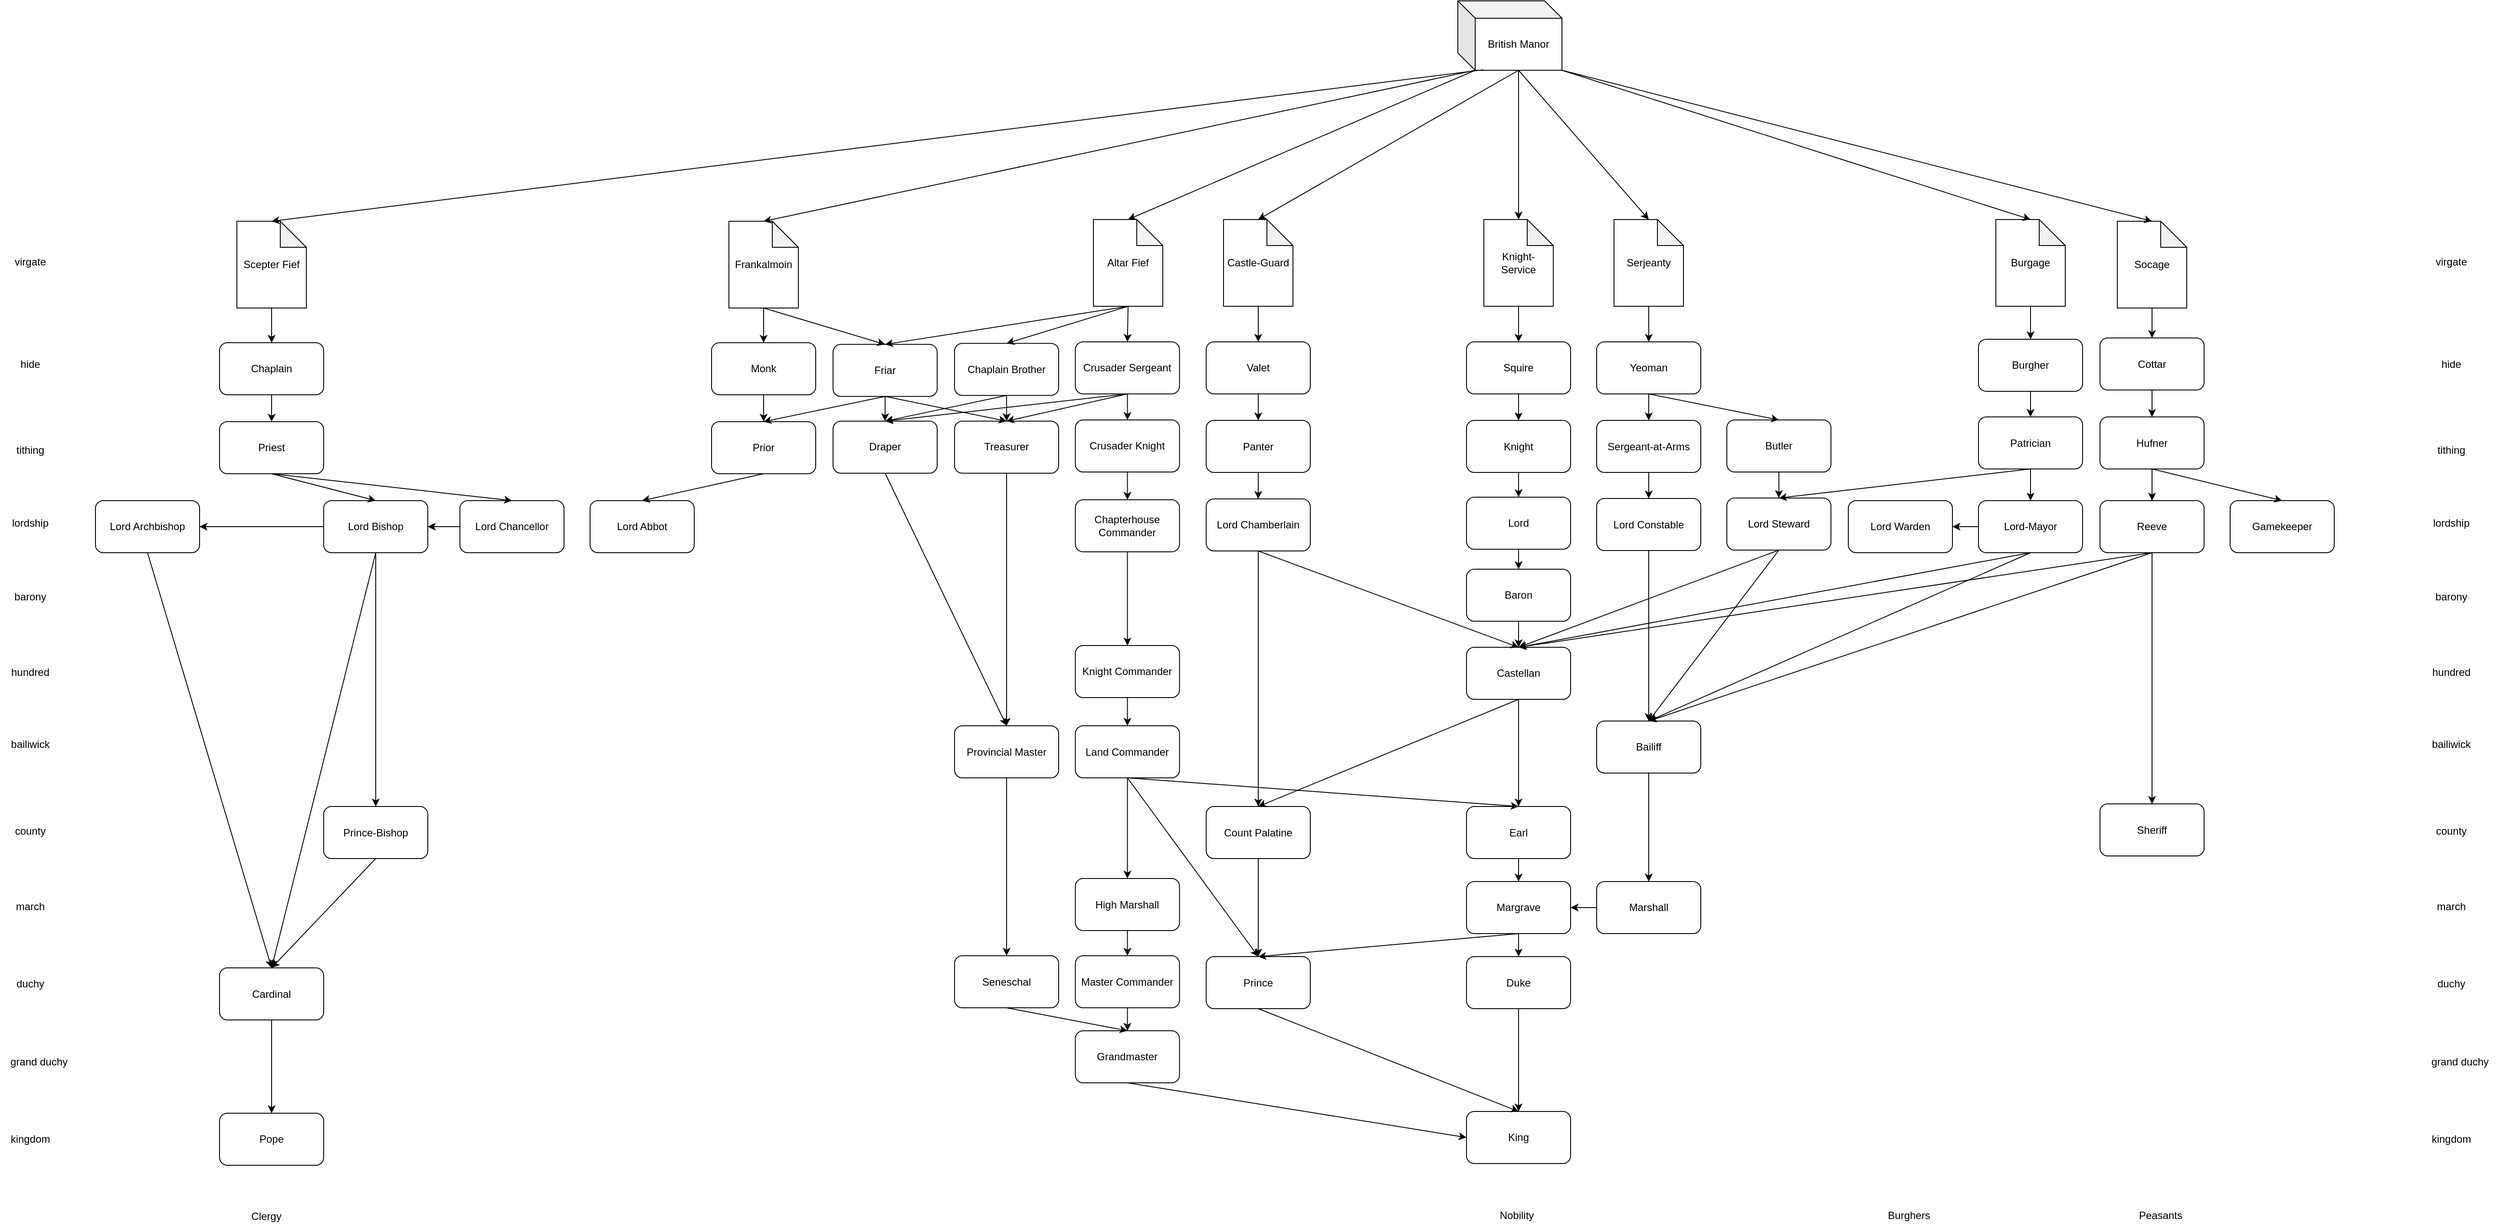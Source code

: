 <mxfile version="12.4.2" type="device" pages="1"><diagram id="MweeX0_P_J_wCx9LQFW0" name="Page-1"><mxGraphModel dx="1422" dy="769" grid="1" gridSize="10" guides="1" tooltips="1" connect="1" arrows="1" fold="1" page="1" pageScale="1" pageWidth="827" pageHeight="1169" math="0" shadow="0"><root><mxCell id="0"/><mxCell id="1" parent="0"/><mxCell id="8DL6MtO7ev5mYzqQIqPw-1" value="Serjeanty" style="shape=note;whiteSpace=wrap;html=1;backgroundOutline=1;darkOpacity=0.05;" vertex="1" parent="1"><mxGeometry x="1860" y="252" width="80" height="100" as="geometry"/></mxCell><mxCell id="8DL6MtO7ev5mYzqQIqPw-2" value="Knight-Service" style="shape=note;whiteSpace=wrap;html=1;backgroundOutline=1;darkOpacity=0.05;" vertex="1" parent="1"><mxGeometry x="1710" y="252" width="80" height="100" as="geometry"/></mxCell><mxCell id="8DL6MtO7ev5mYzqQIqPw-3" value="British Manor" style="shape=cube;whiteSpace=wrap;html=1;boundedLbl=1;backgroundOutline=1;darkOpacity=0.05;darkOpacity2=0.1;" vertex="1" parent="1"><mxGeometry x="1680" width="120" height="80" as="geometry"/></mxCell><mxCell id="8DL6MtO7ev5mYzqQIqPw-4" value="Valet" style="rounded=1;whiteSpace=wrap;html=1;" vertex="1" parent="1"><mxGeometry x="1390" y="393" width="120" height="60" as="geometry"/></mxCell><mxCell id="8DL6MtO7ev5mYzqQIqPw-5" value="Squire" style="rounded=1;whiteSpace=wrap;html=1;" vertex="1" parent="1"><mxGeometry x="1690" y="393" width="120" height="60" as="geometry"/></mxCell><mxCell id="8DL6MtO7ev5mYzqQIqPw-6" value="Yeoman" style="rounded=1;whiteSpace=wrap;html=1;" vertex="1" parent="1"><mxGeometry x="1840" y="393" width="120" height="60" as="geometry"/></mxCell><mxCell id="8DL6MtO7ev5mYzqQIqPw-7" value="Castle-Guard" style="shape=note;whiteSpace=wrap;html=1;backgroundOutline=1;darkOpacity=0.05;" vertex="1" parent="1"><mxGeometry x="1410" y="252" width="80" height="100" as="geometry"/></mxCell><mxCell id="8DL6MtO7ev5mYzqQIqPw-8" value="" style="endArrow=classic;html=1;exitX=0.5;exitY=1;exitDx=0;exitDy=0;exitPerimeter=0;entryX=0.5;entryY=0;entryDx=0;entryDy=0;" edge="1" parent="1" source="8DL6MtO7ev5mYzqQIqPw-1" target="8DL6MtO7ev5mYzqQIqPw-6"><mxGeometry width="50" height="50" relative="1" as="geometry"><mxPoint x="1060" y="526" as="sourcePoint"/><mxPoint x="1140" y="380" as="targetPoint"/></mxGeometry></mxCell><mxCell id="8DL6MtO7ev5mYzqQIqPw-9" value="" style="endArrow=classic;html=1;exitX=0.5;exitY=1;exitDx=0;exitDy=0;exitPerimeter=0;" edge="1" parent="1" source="8DL6MtO7ev5mYzqQIqPw-2" target="8DL6MtO7ev5mYzqQIqPw-5"><mxGeometry width="50" height="50" relative="1" as="geometry"><mxPoint x="690" y="1060" as="sourcePoint"/><mxPoint x="990" y="670" as="targetPoint"/></mxGeometry></mxCell><mxCell id="8DL6MtO7ev5mYzqQIqPw-10" value="" style="endArrow=classic;html=1;exitX=0.5;exitY=1;exitDx=0;exitDy=0;exitPerimeter=0;entryX=0.5;entryY=0;entryDx=0;entryDy=0;" edge="1" parent="1" source="8DL6MtO7ev5mYzqQIqPw-7" target="8DL6MtO7ev5mYzqQIqPw-4"><mxGeometry width="50" height="50" relative="1" as="geometry"><mxPoint x="690" y="1060" as="sourcePoint"/><mxPoint x="1050" y="660" as="targetPoint"/></mxGeometry></mxCell><mxCell id="8DL6MtO7ev5mYzqQIqPw-11" value="Sergeant-at-Arms" style="rounded=1;whiteSpace=wrap;html=1;" vertex="1" parent="1"><mxGeometry x="1840" y="483.5" width="120" height="60" as="geometry"/></mxCell><mxCell id="8DL6MtO7ev5mYzqQIqPw-12" value="Knight" style="rounded=1;whiteSpace=wrap;html=1;" vertex="1" parent="1"><mxGeometry x="1690" y="483.5" width="120" height="60" as="geometry"/></mxCell><mxCell id="8DL6MtO7ev5mYzqQIqPw-13" value="Panter" style="rounded=1;whiteSpace=wrap;html=1;" vertex="1" parent="1"><mxGeometry x="1390" y="483.5" width="120" height="60" as="geometry"/></mxCell><mxCell id="8DL6MtO7ev5mYzqQIqPw-14" value="Lord" style="rounded=1;whiteSpace=wrap;html=1;" vertex="1" parent="1"><mxGeometry x="1690" y="572" width="120" height="60" as="geometry"/></mxCell><mxCell id="8DL6MtO7ev5mYzqQIqPw-15" value="Lord Constable" style="rounded=1;whiteSpace=wrap;html=1;" vertex="1" parent="1"><mxGeometry x="1840" y="573.5" width="120" height="60" as="geometry"/></mxCell><mxCell id="8DL6MtO7ev5mYzqQIqPw-16" value="Baron" style="rounded=1;whiteSpace=wrap;html=1;" vertex="1" parent="1"><mxGeometry x="1690" y="655" width="120" height="60" as="geometry"/></mxCell><mxCell id="8DL6MtO7ev5mYzqQIqPw-17" value="Lord Chamberlain" style="rounded=1;whiteSpace=wrap;html=1;" vertex="1" parent="1"><mxGeometry x="1390" y="574" width="120" height="60" as="geometry"/></mxCell><mxCell id="8DL6MtO7ev5mYzqQIqPw-18" value="Prince" style="rounded=1;whiteSpace=wrap;html=1;" vertex="1" parent="1"><mxGeometry x="1390" y="1101.5" width="120" height="60" as="geometry"/></mxCell><mxCell id="8DL6MtO7ev5mYzqQIqPw-19" value="Castellan" style="rounded=1;whiteSpace=wrap;html=1;" vertex="1" parent="1"><mxGeometry x="1690" y="745" width="120" height="60" as="geometry"/></mxCell><mxCell id="8DL6MtO7ev5mYzqQIqPw-20" value="Earl" style="rounded=1;whiteSpace=wrap;html=1;" vertex="1" parent="1"><mxGeometry x="1690" y="928.5" width="120" height="60" as="geometry"/></mxCell><mxCell id="8DL6MtO7ev5mYzqQIqPw-21" value="Margrave" style="rounded=1;whiteSpace=wrap;html=1;" vertex="1" parent="1"><mxGeometry x="1690" y="1015" width="120" height="60" as="geometry"/></mxCell><mxCell id="8DL6MtO7ev5mYzqQIqPw-22" value="Duke" style="rounded=1;whiteSpace=wrap;html=1;" vertex="1" parent="1"><mxGeometry x="1690" y="1101.5" width="120" height="60" as="geometry"/></mxCell><mxCell id="8DL6MtO7ev5mYzqQIqPw-23" value="" style="endArrow=classic;html=1;entryX=0.5;entryY=0;entryDx=0;entryDy=0;exitX=0.5;exitY=1;exitDx=0;exitDy=0;" edge="1" parent="1" source="8DL6MtO7ev5mYzqQIqPw-22" target="8DL6MtO7ev5mYzqQIqPw-34"><mxGeometry width="50" height="50" relative="1" as="geometry"><mxPoint x="1750" y="1248" as="sourcePoint"/><mxPoint x="870" y="1197" as="targetPoint"/></mxGeometry></mxCell><mxCell id="8DL6MtO7ev5mYzqQIqPw-24" value="" style="endArrow=classic;html=1;entryX=0.5;entryY=0;entryDx=0;entryDy=0;exitX=0.5;exitY=1;exitDx=0;exitDy=0;" edge="1" parent="1" source="8DL6MtO7ev5mYzqQIqPw-21" target="8DL6MtO7ev5mYzqQIqPw-22"><mxGeometry width="50" height="50" relative="1" as="geometry"><mxPoint x="680" y="1330" as="sourcePoint"/><mxPoint x="730" y="1280" as="targetPoint"/></mxGeometry></mxCell><mxCell id="8DL6MtO7ev5mYzqQIqPw-25" value="" style="endArrow=classic;html=1;entryX=0.5;entryY=0;entryDx=0;entryDy=0;exitX=0.5;exitY=1;exitDx=0;exitDy=0;" edge="1" parent="1" source="8DL6MtO7ev5mYzqQIqPw-20" target="8DL6MtO7ev5mYzqQIqPw-21"><mxGeometry width="50" height="50" relative="1" as="geometry"><mxPoint x="680" y="1330" as="sourcePoint"/><mxPoint x="730" y="1280" as="targetPoint"/></mxGeometry></mxCell><mxCell id="8DL6MtO7ev5mYzqQIqPw-26" value="" style="endArrow=classic;html=1;entryX=0.5;entryY=0;entryDx=0;entryDy=0;exitX=0.5;exitY=1;exitDx=0;exitDy=0;" edge="1" parent="1" source="8DL6MtO7ev5mYzqQIqPw-19" target="8DL6MtO7ev5mYzqQIqPw-20"><mxGeometry width="50" height="50" relative="1" as="geometry"><mxPoint x="680" y="1330" as="sourcePoint"/><mxPoint x="730" y="1280" as="targetPoint"/></mxGeometry></mxCell><mxCell id="8DL6MtO7ev5mYzqQIqPw-27" value="" style="endArrow=classic;html=1;entryX=0.5;entryY=0;entryDx=0;entryDy=0;exitX=0.5;exitY=1;exitDx=0;exitDy=0;" edge="1" parent="1" source="8DL6MtO7ev5mYzqQIqPw-16" target="8DL6MtO7ev5mYzqQIqPw-19"><mxGeometry width="50" height="50" relative="1" as="geometry"><mxPoint x="680" y="1330" as="sourcePoint"/><mxPoint x="730" y="1280" as="targetPoint"/></mxGeometry></mxCell><mxCell id="8DL6MtO7ev5mYzqQIqPw-28" value="" style="endArrow=classic;html=1;entryX=0.5;entryY=0;entryDx=0;entryDy=0;exitX=0.5;exitY=1;exitDx=0;exitDy=0;" edge="1" parent="1" source="8DL6MtO7ev5mYzqQIqPw-14" target="8DL6MtO7ev5mYzqQIqPw-16"><mxGeometry width="50" height="50" relative="1" as="geometry"><mxPoint x="680" y="1330" as="sourcePoint"/><mxPoint x="730" y="1280" as="targetPoint"/></mxGeometry></mxCell><mxCell id="8DL6MtO7ev5mYzqQIqPw-29" value="" style="endArrow=classic;html=1;entryX=0.5;entryY=0;entryDx=0;entryDy=0;exitX=0.5;exitY=1;exitDx=0;exitDy=0;" edge="1" parent="1" source="8DL6MtO7ev5mYzqQIqPw-12" target="8DL6MtO7ev5mYzqQIqPw-14"><mxGeometry width="50" height="50" relative="1" as="geometry"><mxPoint x="680" y="1330" as="sourcePoint"/><mxPoint x="730" y="1280" as="targetPoint"/></mxGeometry></mxCell><mxCell id="8DL6MtO7ev5mYzqQIqPw-30" value="" style="endArrow=classic;html=1;entryX=0.5;entryY=0;entryDx=0;entryDy=0;exitX=0.5;exitY=1;exitDx=0;exitDy=0;" edge="1" parent="1" source="8DL6MtO7ev5mYzqQIqPw-5" target="8DL6MtO7ev5mYzqQIqPw-12"><mxGeometry width="50" height="50" relative="1" as="geometry"><mxPoint x="680" y="1330" as="sourcePoint"/><mxPoint x="730" y="1280" as="targetPoint"/></mxGeometry></mxCell><mxCell id="8DL6MtO7ev5mYzqQIqPw-31" value="Count Palatine" style="rounded=1;whiteSpace=wrap;html=1;" vertex="1" parent="1"><mxGeometry x="1390" y="928.5" width="120" height="60" as="geometry"/></mxCell><mxCell id="8DL6MtO7ev5mYzqQIqPw-32" value="" style="endArrow=classic;html=1;entryX=0.5;entryY=0;entryDx=0;entryDy=0;exitX=0.5;exitY=1;exitDx=0;exitDy=0;" edge="1" parent="1" source="8DL6MtO7ev5mYzqQIqPw-17" target="8DL6MtO7ev5mYzqQIqPw-31"><mxGeometry width="50" height="50" relative="1" as="geometry"><mxPoint x="1450" y="805" as="sourcePoint"/><mxPoint x="730" y="1280" as="targetPoint"/></mxGeometry></mxCell><mxCell id="8DL6MtO7ev5mYzqQIqPw-33" value="Bailiff" style="rounded=1;whiteSpace=wrap;html=1;" vertex="1" parent="1"><mxGeometry x="1840" y="830" width="120" height="60" as="geometry"/></mxCell><mxCell id="8DL6MtO7ev5mYzqQIqPw-34" value="King" style="rounded=1;whiteSpace=wrap;html=1;" vertex="1" parent="1"><mxGeometry x="1690" y="1280" width="120" height="60" as="geometry"/></mxCell><mxCell id="8DL6MtO7ev5mYzqQIqPw-35" value="" style="endArrow=classic;html=1;entryX=0.5;entryY=0;entryDx=0;entryDy=0;exitX=0.5;exitY=1;exitDx=0;exitDy=0;" edge="1" parent="1" source="8DL6MtO7ev5mYzqQIqPw-31" target="8DL6MtO7ev5mYzqQIqPw-18"><mxGeometry width="50" height="50" relative="1" as="geometry"><mxPoint x="510" y="1420" as="sourcePoint"/><mxPoint x="560" y="1370" as="targetPoint"/></mxGeometry></mxCell><mxCell id="8DL6MtO7ev5mYzqQIqPw-36" value="Lord Steward" style="rounded=1;whiteSpace=wrap;html=1;" vertex="1" parent="1"><mxGeometry x="1990" y="573" width="120" height="60" as="geometry"/></mxCell><mxCell id="8DL6MtO7ev5mYzqQIqPw-37" value="Marshall" style="rounded=1;whiteSpace=wrap;html=1;" vertex="1" parent="1"><mxGeometry x="1840" y="1015" width="120" height="60" as="geometry"/></mxCell><mxCell id="8DL6MtO7ev5mYzqQIqPw-38" value="" style="endArrow=classic;html=1;entryX=0.5;entryY=0;entryDx=0;entryDy=0;exitX=0.5;exitY=1;exitDx=0;exitDy=0;" edge="1" parent="1" source="8DL6MtO7ev5mYzqQIqPw-33" target="8DL6MtO7ev5mYzqQIqPw-37"><mxGeometry width="50" height="50" relative="1" as="geometry"><mxPoint x="540" y="1420" as="sourcePoint"/><mxPoint x="590" y="1370" as="targetPoint"/></mxGeometry></mxCell><mxCell id="8DL6MtO7ev5mYzqQIqPw-39" value="" style="endArrow=classic;html=1;exitX=0.5;exitY=1;exitDx=0;exitDy=0;" edge="1" parent="1" source="8DL6MtO7ev5mYzqQIqPw-36"><mxGeometry width="50" height="50" relative="1" as="geometry"><mxPoint x="1650" y="1422" as="sourcePoint"/><mxPoint x="1750" y="745" as="targetPoint"/></mxGeometry></mxCell><mxCell id="8DL6MtO7ev5mYzqQIqPw-40" value="" style="endArrow=classic;html=1;entryX=0.5;entryY=0;entryDx=0;entryDy=0;exitX=0.5;exitY=1;exitDx=0;exitDy=0;" edge="1" parent="1" source="8DL6MtO7ev5mYzqQIqPw-15" target="8DL6MtO7ev5mYzqQIqPw-33"><mxGeometry width="50" height="50" relative="1" as="geometry"><mxPoint x="510" y="1420" as="sourcePoint"/><mxPoint x="560" y="1370" as="targetPoint"/></mxGeometry></mxCell><mxCell id="8DL6MtO7ev5mYzqQIqPw-41" value="Butler" style="rounded=1;whiteSpace=wrap;html=1;" vertex="1" parent="1"><mxGeometry x="1990" y="483" width="120" height="60" as="geometry"/></mxCell><mxCell id="8DL6MtO7ev5mYzqQIqPw-42" value="" style="endArrow=classic;html=1;exitX=0.5;exitY=1;exitDx=0;exitDy=0;entryX=0.5;entryY=0;entryDx=0;entryDy=0;" edge="1" parent="1" source="8DL6MtO7ev5mYzqQIqPw-6" target="8DL6MtO7ev5mYzqQIqPw-41"><mxGeometry width="50" height="50" relative="1" as="geometry"><mxPoint x="2050" y="453" as="sourcePoint"/><mxPoint x="1740" y="1372" as="targetPoint"/></mxGeometry></mxCell><mxCell id="8DL6MtO7ev5mYzqQIqPw-43" value="" style="endArrow=classic;html=1;entryX=0.5;entryY=0;entryDx=0;entryDy=0;exitX=0.5;exitY=1;exitDx=0;exitDy=0;" edge="1" parent="1" source="8DL6MtO7ev5mYzqQIqPw-41" target="8DL6MtO7ev5mYzqQIqPw-36"><mxGeometry width="50" height="50" relative="1" as="geometry"><mxPoint x="1690" y="1422" as="sourcePoint"/><mxPoint x="1740" y="1372" as="targetPoint"/></mxGeometry></mxCell><mxCell id="8DL6MtO7ev5mYzqQIqPw-44" value="" style="endArrow=classic;html=1;exitX=0.5;exitY=1;exitDx=0;exitDy=0;entryX=0.5;entryY=0;entryDx=0;entryDy=0;" edge="1" parent="1" source="8DL6MtO7ev5mYzqQIqPw-11" target="8DL6MtO7ev5mYzqQIqPw-15"><mxGeometry width="50" height="50" relative="1" as="geometry"><mxPoint x="1000" y="1120" as="sourcePoint"/><mxPoint x="1020" y="730" as="targetPoint"/></mxGeometry></mxCell><mxCell id="8DL6MtO7ev5mYzqQIqPw-45" value="" style="endArrow=classic;html=1;exitX=0.5;exitY=1;exitDx=0;exitDy=0;entryX=0.5;entryY=0;entryDx=0;entryDy=0;" edge="1" parent="1" source="8DL6MtO7ev5mYzqQIqPw-6" target="8DL6MtO7ev5mYzqQIqPw-11"><mxGeometry width="50" height="50" relative="1" as="geometry"><mxPoint x="600" y="1420" as="sourcePoint"/><mxPoint x="1110" y="1210" as="targetPoint"/></mxGeometry></mxCell><mxCell id="8DL6MtO7ev5mYzqQIqPw-46" value="" style="endArrow=classic;html=1;exitX=0.5;exitY=1;exitDx=0;exitDy=0;entryX=0.5;entryY=0;entryDx=0;entryDy=0;" edge="1" parent="1" source="8DL6MtO7ev5mYzqQIqPw-4" target="8DL6MtO7ev5mYzqQIqPw-13"><mxGeometry width="50" height="50" relative="1" as="geometry"><mxPoint x="510" y="1420" as="sourcePoint"/><mxPoint x="710" y="1310" as="targetPoint"/></mxGeometry></mxCell><mxCell id="8DL6MtO7ev5mYzqQIqPw-47" value="" style="endArrow=classic;html=1;entryX=0.5;entryY=0;entryDx=0;entryDy=0;exitX=0.5;exitY=1;exitDx=0;exitDy=0;" edge="1" parent="1" source="8DL6MtO7ev5mYzqQIqPw-13" target="8DL6MtO7ev5mYzqQIqPw-17"><mxGeometry width="50" height="50" relative="1" as="geometry"><mxPoint x="510" y="1420" as="sourcePoint"/><mxPoint x="560" y="1370" as="targetPoint"/></mxGeometry></mxCell><mxCell id="8DL6MtO7ev5mYzqQIqPw-48" value="" style="endArrow=classic;html=1;entryX=0.5;entryY=0;entryDx=0;entryDy=0;exitX=0.5;exitY=1;exitDx=0;exitDy=0;" edge="1" parent="1" source="8DL6MtO7ev5mYzqQIqPw-17" target="8DL6MtO7ev5mYzqQIqPw-19"><mxGeometry width="50" height="50" relative="1" as="geometry"><mxPoint x="510" y="1420" as="sourcePoint"/><mxPoint x="560" y="1370" as="targetPoint"/></mxGeometry></mxCell><mxCell id="8DL6MtO7ev5mYzqQIqPw-49" value="" style="endArrow=classic;html=1;entryX=0.5;entryY=0;entryDx=0;entryDy=0;exitX=0.5;exitY=1;exitDx=0;exitDy=0;" edge="1" parent="1" source="8DL6MtO7ev5mYzqQIqPw-18" target="8DL6MtO7ev5mYzqQIqPw-34"><mxGeometry width="50" height="50" relative="1" as="geometry"><mxPoint x="510" y="1420" as="sourcePoint"/><mxPoint x="560" y="1370" as="targetPoint"/></mxGeometry></mxCell><mxCell id="8DL6MtO7ev5mYzqQIqPw-50" value="" style="endArrow=classic;html=1;exitX=0;exitY=0.5;exitDx=0;exitDy=0;entryX=1;entryY=0.5;entryDx=0;entryDy=0;" edge="1" parent="1" source="8DL6MtO7ev5mYzqQIqPw-37" target="8DL6MtO7ev5mYzqQIqPw-21"><mxGeometry width="50" height="50" relative="1" as="geometry"><mxPoint x="510" y="1420" as="sourcePoint"/><mxPoint x="560" y="1370" as="targetPoint"/></mxGeometry></mxCell><mxCell id="8DL6MtO7ev5mYzqQIqPw-51" value="" style="endArrow=classic;html=1;entryX=0.5;entryY=0;entryDx=0;entryDy=0;exitX=0.5;exitY=1;exitDx=0;exitDy=0;" edge="1" parent="1" source="8DL6MtO7ev5mYzqQIqPw-21" target="8DL6MtO7ev5mYzqQIqPw-18"><mxGeometry width="50" height="50" relative="1" as="geometry"><mxPoint x="711.5" y="1332" as="sourcePoint"/><mxPoint x="761.5" y="1282" as="targetPoint"/></mxGeometry></mxCell><mxCell id="8DL6MtO7ev5mYzqQIqPw-52" value="Scepter Fief" style="shape=note;whiteSpace=wrap;html=1;backgroundOutline=1;darkOpacity=0.05;" vertex="1" parent="1"><mxGeometry x="273" y="254" width="80" height="100" as="geometry"/></mxCell><mxCell id="8DL6MtO7ev5mYzqQIqPw-53" value="Chaplain" style="rounded=1;whiteSpace=wrap;html=1;" vertex="1" parent="1"><mxGeometry x="253" y="394" width="120" height="60" as="geometry"/></mxCell><mxCell id="8DL6MtO7ev5mYzqQIqPw-54" value="Priest" style="rounded=1;whiteSpace=wrap;html=1;" vertex="1" parent="1"><mxGeometry x="253" y="485" width="120" height="60" as="geometry"/></mxCell><mxCell id="8DL6MtO7ev5mYzqQIqPw-55" value="Lord Archbishop" style="rounded=1;whiteSpace=wrap;html=1;" vertex="1" parent="1"><mxGeometry x="110" y="576" width="120" height="60" as="geometry"/></mxCell><mxCell id="8DL6MtO7ev5mYzqQIqPw-56" value="Prince-Bishop" style="rounded=1;whiteSpace=wrap;html=1;" vertex="1" parent="1"><mxGeometry x="373" y="928.5" width="120" height="60" as="geometry"/></mxCell><mxCell id="8DL6MtO7ev5mYzqQIqPw-57" value="Cardinal" style="rounded=1;whiteSpace=wrap;html=1;" vertex="1" parent="1"><mxGeometry x="253" y="1114.5" width="120" height="60" as="geometry"/></mxCell><mxCell id="8DL6MtO7ev5mYzqQIqPw-58" value="Pope" style="rounded=1;whiteSpace=wrap;html=1;" vertex="1" parent="1"><mxGeometry x="253" y="1282" width="120" height="60" as="geometry"/></mxCell><mxCell id="8DL6MtO7ev5mYzqQIqPw-59" value="" style="endArrow=classic;html=1;entryX=0.5;entryY=0;entryDx=0;entryDy=0;exitX=0.5;exitY=1;exitDx=0;exitDy=0;" edge="1" parent="1" source="8DL6MtO7ev5mYzqQIqPw-57" target="8DL6MtO7ev5mYzqQIqPw-58"><mxGeometry width="50" height="50" relative="1" as="geometry"><mxPoint x="-177" y="1071" as="sourcePoint"/><mxPoint x="-127" y="1021" as="targetPoint"/></mxGeometry></mxCell><mxCell id="8DL6MtO7ev5mYzqQIqPw-60" value="" style="endArrow=classic;html=1;entryX=0.5;entryY=0;entryDx=0;entryDy=0;exitX=0.5;exitY=1;exitDx=0;exitDy=0;exitPerimeter=0;" edge="1" parent="1" source="8DL6MtO7ev5mYzqQIqPw-52" target="8DL6MtO7ev5mYzqQIqPw-53"><mxGeometry width="50" height="50" relative="1" as="geometry"><mxPoint x="-57" y="1071" as="sourcePoint"/><mxPoint x="-7" y="1021" as="targetPoint"/></mxGeometry></mxCell><mxCell id="8DL6MtO7ev5mYzqQIqPw-61" value="Lord Bishop" style="rounded=1;whiteSpace=wrap;html=1;" vertex="1" parent="1"><mxGeometry x="373" y="576" width="120" height="60" as="geometry"/></mxCell><mxCell id="8DL6MtO7ev5mYzqQIqPw-62" value="" style="endArrow=classic;html=1;exitX=0.5;exitY=1;exitDx=0;exitDy=0;entryX=0.5;entryY=0;entryDx=0;entryDy=0;" edge="1" parent="1" source="8DL6MtO7ev5mYzqQIqPw-56" target="8DL6MtO7ev5mYzqQIqPw-57"><mxGeometry width="50" height="50" relative="1" as="geometry"><mxPoint x="-67" y="1431" as="sourcePoint"/><mxPoint x="303" y="1121" as="targetPoint"/></mxGeometry></mxCell><mxCell id="8DL6MtO7ev5mYzqQIqPw-63" value="" style="endArrow=classic;html=1;entryX=0.5;entryY=0;entryDx=0;entryDy=0;exitX=0.5;exitY=1;exitDx=0;exitDy=0;" edge="1" parent="1" source="8DL6MtO7ev5mYzqQIqPw-54" target="8DL6MtO7ev5mYzqQIqPw-61"><mxGeometry width="50" height="50" relative="1" as="geometry"><mxPoint x="433" y="641" as="sourcePoint"/><mxPoint x="333" y="740" as="targetPoint"/></mxGeometry></mxCell><mxCell id="8DL6MtO7ev5mYzqQIqPw-64" value="" style="endArrow=classic;html=1;entryX=1;entryY=0.5;entryDx=0;entryDy=0;exitX=0;exitY=0.5;exitDx=0;exitDy=0;" edge="1" parent="1" source="8DL6MtO7ev5mYzqQIqPw-61" target="8DL6MtO7ev5mYzqQIqPw-55"><mxGeometry width="50" height="50" relative="1" as="geometry"><mxPoint x="243" y="611" as="sourcePoint"/><mxPoint x="-17" y="1381" as="targetPoint"/></mxGeometry></mxCell><mxCell id="8DL6MtO7ev5mYzqQIqPw-65" value="" style="endArrow=classic;html=1;entryX=0.5;entryY=0;entryDx=0;entryDy=0;exitX=0.5;exitY=1;exitDx=0;exitDy=0;" edge="1" parent="1" source="8DL6MtO7ev5mYzqQIqPw-61" target="8DL6MtO7ev5mYzqQIqPw-56"><mxGeometry width="50" height="50" relative="1" as="geometry"><mxPoint x="-177" y="1431" as="sourcePoint"/><mxPoint x="-127" y="1381" as="targetPoint"/></mxGeometry></mxCell><mxCell id="8DL6MtO7ev5mYzqQIqPw-66" value="" style="endArrow=classic;html=1;entryX=0.5;entryY=0;entryDx=0;entryDy=0;exitX=0.5;exitY=1;exitDx=0;exitDy=0;" edge="1" parent="1" source="8DL6MtO7ev5mYzqQIqPw-55" target="8DL6MtO7ev5mYzqQIqPw-57"><mxGeometry width="50" height="50" relative="1" as="geometry"><mxPoint x="-177" y="1431" as="sourcePoint"/><mxPoint x="-127" y="1381" as="targetPoint"/></mxGeometry></mxCell><mxCell id="8DL6MtO7ev5mYzqQIqPw-67" value="" style="endArrow=classic;html=1;entryX=0.5;entryY=0;entryDx=0;entryDy=0;exitX=0.5;exitY=1;exitDx=0;exitDy=0;" edge="1" parent="1" source="8DL6MtO7ev5mYzqQIqPw-61" target="8DL6MtO7ev5mYzqQIqPw-57"><mxGeometry width="50" height="50" relative="1" as="geometry"><mxPoint x="-177" y="1431" as="sourcePoint"/><mxPoint x="-127" y="1381" as="targetPoint"/></mxGeometry></mxCell><mxCell id="8DL6MtO7ev5mYzqQIqPw-68" value="" style="endArrow=classic;html=1;entryX=0.5;entryY=0;entryDx=0;entryDy=0;exitX=0.5;exitY=1;exitDx=0;exitDy=0;" edge="1" parent="1" source="8DL6MtO7ev5mYzqQIqPw-53" target="8DL6MtO7ev5mYzqQIqPw-54"><mxGeometry width="50" height="50" relative="1" as="geometry"><mxPoint x="-37" y="1431" as="sourcePoint"/><mxPoint x="13" y="1381" as="targetPoint"/></mxGeometry></mxCell><mxCell id="8DL6MtO7ev5mYzqQIqPw-69" value="Frankalmoin" style="shape=note;whiteSpace=wrap;html=1;backgroundOutline=1;darkOpacity=0.05;" vertex="1" parent="1"><mxGeometry x="840" y="254" width="80" height="100" as="geometry"/></mxCell><mxCell id="8DL6MtO7ev5mYzqQIqPw-70" value="Monk" style="rounded=1;whiteSpace=wrap;html=1;" vertex="1" parent="1"><mxGeometry x="820" y="394" width="120" height="60" as="geometry"/></mxCell><mxCell id="8DL6MtO7ev5mYzqQIqPw-71" value="Prior" style="rounded=1;whiteSpace=wrap;html=1;" vertex="1" parent="1"><mxGeometry x="820" y="485" width="120" height="60" as="geometry"/></mxCell><mxCell id="8DL6MtO7ev5mYzqQIqPw-72" value="Lord Abbot" style="rounded=1;whiteSpace=wrap;html=1;" vertex="1" parent="1"><mxGeometry x="680" y="576" width="120" height="60" as="geometry"/></mxCell><mxCell id="8DL6MtO7ev5mYzqQIqPw-73" value="" style="endArrow=classic;html=1;entryX=0.5;entryY=0;entryDx=0;entryDy=0;exitX=0.5;exitY=1;exitDx=0;exitDy=0;" edge="1" parent="1" source="8DL6MtO7ev5mYzqQIqPw-70" target="8DL6MtO7ev5mYzqQIqPw-71"><mxGeometry width="50" height="50" relative="1" as="geometry"><mxPoint x="350" y="1069" as="sourcePoint"/><mxPoint x="400" y="1019" as="targetPoint"/></mxGeometry></mxCell><mxCell id="8DL6MtO7ev5mYzqQIqPw-74" value="" style="endArrow=classic;html=1;entryX=0.5;entryY=0;entryDx=0;entryDy=0;exitX=0.5;exitY=1;exitDx=0;exitDy=0;exitPerimeter=0;" edge="1" parent="1" source="8DL6MtO7ev5mYzqQIqPw-69" target="8DL6MtO7ev5mYzqQIqPw-70"><mxGeometry width="50" height="50" relative="1" as="geometry"><mxPoint x="350" y="1069" as="sourcePoint"/><mxPoint x="400" y="1019" as="targetPoint"/></mxGeometry></mxCell><mxCell id="8DL6MtO7ev5mYzqQIqPw-75" value="" style="endArrow=classic;html=1;entryX=0.5;entryY=0;entryDx=0;entryDy=0;exitX=0.5;exitY=1;exitDx=0;exitDy=0;" edge="1" parent="1" source="8DL6MtO7ev5mYzqQIqPw-71" target="8DL6MtO7ev5mYzqQIqPw-72"><mxGeometry width="50" height="50" relative="1" as="geometry"><mxPoint x="730" y="559" as="sourcePoint"/><mxPoint x="310" y="1379" as="targetPoint"/></mxGeometry></mxCell><mxCell id="8DL6MtO7ev5mYzqQIqPw-76" value="virgate" style="text;html=1;strokeColor=none;fillColor=none;align=center;verticalAlign=middle;whiteSpace=wrap;rounded=0;" vertex="1" parent="1"><mxGeometry x="2805" y="290.5" width="40" height="20" as="geometry"/></mxCell><mxCell id="8DL6MtO7ev5mYzqQIqPw-77" value="hide" style="text;html=1;strokeColor=none;fillColor=none;align=center;verticalAlign=middle;whiteSpace=wrap;rounded=0;" vertex="1" parent="1"><mxGeometry x="2805" y="408.5" width="40" height="20" as="geometry"/></mxCell><mxCell id="8DL6MtO7ev5mYzqQIqPw-78" value="tithing" style="text;html=1;strokeColor=none;fillColor=none;align=center;verticalAlign=middle;whiteSpace=wrap;rounded=0;" vertex="1" parent="1"><mxGeometry x="2805" y="507.5" width="40" height="20" as="geometry"/></mxCell><mxCell id="8DL6MtO7ev5mYzqQIqPw-79" value="barony" style="text;html=1;strokeColor=none;fillColor=none;align=center;verticalAlign=middle;whiteSpace=wrap;rounded=0;" vertex="1" parent="1"><mxGeometry x="2805" y="676.5" width="40" height="20" as="geometry"/></mxCell><mxCell id="8DL6MtO7ev5mYzqQIqPw-80" value="hundred" style="text;html=1;strokeColor=none;fillColor=none;align=center;verticalAlign=middle;whiteSpace=wrap;rounded=0;" vertex="1" parent="1"><mxGeometry x="2805" y="763.5" width="40" height="20" as="geometry"/></mxCell><mxCell id="8DL6MtO7ev5mYzqQIqPw-81" value="bailiwick" style="text;html=1;strokeColor=none;fillColor=none;align=center;verticalAlign=middle;whiteSpace=wrap;rounded=0;" vertex="1" parent="1"><mxGeometry x="2805" y="846.5" width="40" height="20" as="geometry"/></mxCell><mxCell id="8DL6MtO7ev5mYzqQIqPw-82" value="lordship" style="text;html=1;strokeColor=none;fillColor=none;align=center;verticalAlign=middle;whiteSpace=wrap;rounded=0;" vertex="1" parent="1"><mxGeometry x="2805" y="592" width="40" height="20" as="geometry"/></mxCell><mxCell id="8DL6MtO7ev5mYzqQIqPw-83" value="county" style="text;html=1;strokeColor=none;fillColor=none;align=center;verticalAlign=middle;whiteSpace=wrap;rounded=0;" vertex="1" parent="1"><mxGeometry x="2805" y="947" width="40" height="20" as="geometry"/></mxCell><mxCell id="8DL6MtO7ev5mYzqQIqPw-84" value="march" style="text;html=1;strokeColor=none;fillColor=none;align=center;verticalAlign=middle;whiteSpace=wrap;rounded=0;" vertex="1" parent="1"><mxGeometry x="2805" y="1033.5" width="40" height="20" as="geometry"/></mxCell><mxCell id="8DL6MtO7ev5mYzqQIqPw-85" value="duchy" style="text;html=1;strokeColor=none;fillColor=none;align=center;verticalAlign=middle;whiteSpace=wrap;rounded=0;" vertex="1" parent="1"><mxGeometry x="2805" y="1123" width="40" height="20" as="geometry"/></mxCell><mxCell id="8DL6MtO7ev5mYzqQIqPw-86" value="kingdom" style="text;html=1;strokeColor=none;fillColor=none;align=center;verticalAlign=middle;whiteSpace=wrap;rounded=0;" vertex="1" parent="1"><mxGeometry x="2805" y="1302" width="40" height="20" as="geometry"/></mxCell><mxCell id="8DL6MtO7ev5mYzqQIqPw-87" value="grand duchy" style="text;html=1;strokeColor=none;fillColor=none;align=center;verticalAlign=middle;whiteSpace=wrap;rounded=0;" vertex="1" parent="1"><mxGeometry x="2790" y="1212.5" width="90" height="20" as="geometry"/></mxCell><mxCell id="8DL6MtO7ev5mYzqQIqPw-88" value="Burgage" style="shape=note;whiteSpace=wrap;html=1;backgroundOutline=1;darkOpacity=0.05;" vertex="1" parent="1"><mxGeometry x="2300" y="252" width="80" height="100" as="geometry"/></mxCell><mxCell id="8DL6MtO7ev5mYzqQIqPw-89" value="Socage" style="shape=note;whiteSpace=wrap;html=1;backgroundOutline=1;darkOpacity=0.05;" vertex="1" parent="1"><mxGeometry x="2440" y="254" width="80" height="100" as="geometry"/></mxCell><mxCell id="8DL6MtO7ev5mYzqQIqPw-90" value="Cottar" style="rounded=1;whiteSpace=wrap;html=1;" vertex="1" parent="1"><mxGeometry x="2420" y="388.5" width="120" height="60" as="geometry"/></mxCell><mxCell id="8DL6MtO7ev5mYzqQIqPw-91" value="Burgher" style="rounded=1;whiteSpace=wrap;html=1;" vertex="1" parent="1"><mxGeometry x="2280" y="390" width="120" height="60" as="geometry"/></mxCell><mxCell id="8DL6MtO7ev5mYzqQIqPw-92" value="" style="endArrow=classic;html=1;exitX=0.5;exitY=1;exitDx=0;exitDy=0;exitPerimeter=0;entryX=0.5;entryY=0;entryDx=0;entryDy=0;" edge="1" parent="1" source="8DL6MtO7ev5mYzqQIqPw-88" target="8DL6MtO7ev5mYzqQIqPw-91"><mxGeometry width="50" height="50" relative="1" as="geometry"><mxPoint x="2090" y="1057" as="sourcePoint"/><mxPoint x="2480" y="607" as="targetPoint"/></mxGeometry></mxCell><mxCell id="8DL6MtO7ev5mYzqQIqPw-93" value="" style="endArrow=classic;html=1;exitX=0.5;exitY=1;exitDx=0;exitDy=0;exitPerimeter=0;" edge="1" parent="1" source="8DL6MtO7ev5mYzqQIqPw-89" target="8DL6MtO7ev5mYzqQIqPw-90"><mxGeometry width="50" height="50" relative="1" as="geometry"><mxPoint x="2090" y="1057" as="sourcePoint"/><mxPoint x="2400" y="647" as="targetPoint"/></mxGeometry></mxCell><mxCell id="8DL6MtO7ev5mYzqQIqPw-94" value="Patrician" style="rounded=1;whiteSpace=wrap;html=1;" vertex="1" parent="1"><mxGeometry x="2280" y="479.5" width="120" height="60" as="geometry"/></mxCell><mxCell id="8DL6MtO7ev5mYzqQIqPw-95" value="" style="endArrow=classic;html=1;exitX=0.5;exitY=1;exitDx=0;exitDy=0;" edge="1" parent="1" source="8DL6MtO7ev5mYzqQIqPw-91" target="8DL6MtO7ev5mYzqQIqPw-94"><mxGeometry width="50" height="50" relative="1" as="geometry"><mxPoint x="2330" y="595" as="sourcePoint"/><mxPoint x="2210" y="477" as="targetPoint"/></mxGeometry></mxCell><mxCell id="8DL6MtO7ev5mYzqQIqPw-96" value="Lord-Mayor" style="rounded=1;whiteSpace=wrap;html=1;" vertex="1" parent="1"><mxGeometry x="2280" y="576" width="120" height="60" as="geometry"/></mxCell><mxCell id="8DL6MtO7ev5mYzqQIqPw-97" value="" style="endArrow=classic;html=1;entryX=0.5;entryY=0;entryDx=0;entryDy=0;" edge="1" parent="1" source="8DL6MtO7ev5mYzqQIqPw-94" target="8DL6MtO7ev5mYzqQIqPw-96"><mxGeometry width="50" height="50" relative="1" as="geometry"><mxPoint x="1840" y="1327" as="sourcePoint"/><mxPoint x="1890" y="1277" as="targetPoint"/></mxGeometry></mxCell><mxCell id="8DL6MtO7ev5mYzqQIqPw-98" value="Reeve" style="rounded=1;whiteSpace=wrap;html=1;" vertex="1" parent="1"><mxGeometry x="2420" y="576" width="120" height="60" as="geometry"/></mxCell><mxCell id="8DL6MtO7ev5mYzqQIqPw-99" value="Sheriff" style="rounded=1;whiteSpace=wrap;html=1;" vertex="1" parent="1"><mxGeometry x="2420" y="925.5" width="120" height="60" as="geometry"/></mxCell><mxCell id="8DL6MtO7ev5mYzqQIqPw-100" value="" style="endArrow=classic;html=1;entryX=0.5;entryY=0;entryDx=0;entryDy=0;" edge="1" parent="1" source="8DL6MtO7ev5mYzqQIqPw-98" target="8DL6MtO7ev5mYzqQIqPw-99"><mxGeometry width="50" height="50" relative="1" as="geometry"><mxPoint x="1810" y="1327" as="sourcePoint"/><mxPoint x="1860" y="1277" as="targetPoint"/></mxGeometry></mxCell><mxCell id="8DL6MtO7ev5mYzqQIqPw-101" value="" style="endArrow=classic;html=1;entryX=0.5;entryY=0;entryDx=0;entryDy=0;exitX=0.5;exitY=1;exitDx=0;exitDy=0;" edge="1" parent="1" source="8DL6MtO7ev5mYzqQIqPw-102" target="8DL6MtO7ev5mYzqQIqPw-98"><mxGeometry width="50" height="50" relative="1" as="geometry"><mxPoint x="2550" y="557" as="sourcePoint"/><mxPoint x="1860" y="1277" as="targetPoint"/></mxGeometry></mxCell><mxCell id="8DL6MtO7ev5mYzqQIqPw-102" value="Hufner" style="rounded=1;whiteSpace=wrap;html=1;" vertex="1" parent="1"><mxGeometry x="2420" y="479.5" width="120" height="60" as="geometry"/></mxCell><mxCell id="8DL6MtO7ev5mYzqQIqPw-103" value="" style="endArrow=classic;html=1;exitX=0.5;exitY=1;exitDx=0;exitDy=0;entryX=0.5;entryY=0;entryDx=0;entryDy=0;" edge="1" parent="1" source="8DL6MtO7ev5mYzqQIqPw-90" target="8DL6MtO7ev5mYzqQIqPw-102"><mxGeometry width="50" height="50" relative="1" as="geometry"><mxPoint x="2070" y="1417" as="sourcePoint"/><mxPoint x="2660" y="1147" as="targetPoint"/></mxGeometry></mxCell><mxCell id="8DL6MtO7ev5mYzqQIqPw-104" value="" style="endArrow=classic;html=1;exitX=0.5;exitY=1;exitDx=0;exitDy=0;" edge="1" parent="1" source="8DL6MtO7ev5mYzqQIqPw-36"><mxGeometry width="50" height="50" relative="1" as="geometry"><mxPoint x="1970" y="745" as="sourcePoint"/><mxPoint x="1900" y="830" as="targetPoint"/></mxGeometry></mxCell><mxCell id="8DL6MtO7ev5mYzqQIqPw-105" value="" style="endArrow=classic;html=1;exitX=0.5;exitY=1;exitDx=0;exitDy=0;" edge="1" parent="1" source="8DL6MtO7ev5mYzqQIqPw-98"><mxGeometry width="50" height="50" relative="1" as="geometry"><mxPoint x="2060" y="810" as="sourcePoint"/><mxPoint x="1900" y="830" as="targetPoint"/></mxGeometry></mxCell><mxCell id="8DL6MtO7ev5mYzqQIqPw-106" value="" style="endArrow=classic;html=1;entryX=0.5;entryY=0;entryDx=0;entryDy=0;exitX=0.5;exitY=1;exitDx=0;exitDy=0;" edge="1" parent="1" source="8DL6MtO7ev5mYzqQIqPw-96" target="8DL6MtO7ev5mYzqQIqPw-33"><mxGeometry width="50" height="50" relative="1" as="geometry"><mxPoint x="2260" y="560" as="sourcePoint"/><mxPoint x="2050" y="569" as="targetPoint"/></mxGeometry></mxCell><mxCell id="8DL6MtO7ev5mYzqQIqPw-107" value="virgate" style="text;html=1;strokeColor=none;fillColor=none;align=center;verticalAlign=middle;whiteSpace=wrap;rounded=0;" vertex="1" parent="1"><mxGeometry x="15" y="290.5" width="40" height="20" as="geometry"/></mxCell><mxCell id="8DL6MtO7ev5mYzqQIqPw-108" value="hide" style="text;html=1;strokeColor=none;fillColor=none;align=center;verticalAlign=middle;whiteSpace=wrap;rounded=0;" vertex="1" parent="1"><mxGeometry x="15" y="408.5" width="40" height="20" as="geometry"/></mxCell><mxCell id="8DL6MtO7ev5mYzqQIqPw-109" value="tithing" style="text;html=1;strokeColor=none;fillColor=none;align=center;verticalAlign=middle;whiteSpace=wrap;rounded=0;" vertex="1" parent="1"><mxGeometry x="15" y="507.5" width="40" height="20" as="geometry"/></mxCell><mxCell id="8DL6MtO7ev5mYzqQIqPw-110" value="barony" style="text;html=1;strokeColor=none;fillColor=none;align=center;verticalAlign=middle;whiteSpace=wrap;rounded=0;" vertex="1" parent="1"><mxGeometry x="15" y="676.5" width="40" height="20" as="geometry"/></mxCell><mxCell id="8DL6MtO7ev5mYzqQIqPw-111" value="hundred" style="text;html=1;strokeColor=none;fillColor=none;align=center;verticalAlign=middle;whiteSpace=wrap;rounded=0;" vertex="1" parent="1"><mxGeometry x="15" y="763.5" width="40" height="20" as="geometry"/></mxCell><mxCell id="8DL6MtO7ev5mYzqQIqPw-112" value="bailiwick" style="text;html=1;strokeColor=none;fillColor=none;align=center;verticalAlign=middle;whiteSpace=wrap;rounded=0;" vertex="1" parent="1"><mxGeometry x="15" y="846.5" width="40" height="20" as="geometry"/></mxCell><mxCell id="8DL6MtO7ev5mYzqQIqPw-113" value="lordship" style="text;html=1;strokeColor=none;fillColor=none;align=center;verticalAlign=middle;whiteSpace=wrap;rounded=0;" vertex="1" parent="1"><mxGeometry x="15" y="592" width="40" height="20" as="geometry"/></mxCell><mxCell id="8DL6MtO7ev5mYzqQIqPw-114" value="county" style="text;html=1;strokeColor=none;fillColor=none;align=center;verticalAlign=middle;whiteSpace=wrap;rounded=0;" vertex="1" parent="1"><mxGeometry x="15" y="947" width="40" height="20" as="geometry"/></mxCell><mxCell id="8DL6MtO7ev5mYzqQIqPw-115" value="march" style="text;html=1;strokeColor=none;fillColor=none;align=center;verticalAlign=middle;whiteSpace=wrap;rounded=0;" vertex="1" parent="1"><mxGeometry x="15" y="1033.5" width="40" height="20" as="geometry"/></mxCell><mxCell id="8DL6MtO7ev5mYzqQIqPw-116" value="duchy" style="text;html=1;strokeColor=none;fillColor=none;align=center;verticalAlign=middle;whiteSpace=wrap;rounded=0;" vertex="1" parent="1"><mxGeometry x="15" y="1123" width="40" height="20" as="geometry"/></mxCell><mxCell id="8DL6MtO7ev5mYzqQIqPw-117" value="kingdom" style="text;html=1;strokeColor=none;fillColor=none;align=center;verticalAlign=middle;whiteSpace=wrap;rounded=0;" vertex="1" parent="1"><mxGeometry x="15" y="1302" width="40" height="20" as="geometry"/></mxCell><mxCell id="8DL6MtO7ev5mYzqQIqPw-118" value="grand duchy" style="text;html=1;strokeColor=none;fillColor=none;align=center;verticalAlign=middle;whiteSpace=wrap;rounded=0;" vertex="1" parent="1"><mxGeometry y="1212.5" width="90" height="20" as="geometry"/></mxCell><mxCell id="8DL6MtO7ev5mYzqQIqPw-119" value="Clergy" style="text;html=1;strokeColor=none;fillColor=none;align=center;verticalAlign=middle;whiteSpace=wrap;rounded=0;" vertex="1" parent="1"><mxGeometry x="287" y="1391" width="40" height="20" as="geometry"/></mxCell><mxCell id="8DL6MtO7ev5mYzqQIqPw-120" value="Nobility" style="text;html=1;strokeColor=none;fillColor=none;align=center;verticalAlign=middle;whiteSpace=wrap;rounded=0;" vertex="1" parent="1"><mxGeometry x="1727.5" y="1390" width="40" height="20" as="geometry"/></mxCell><mxCell id="8DL6MtO7ev5mYzqQIqPw-121" value="Burghers" style="text;html=1;strokeColor=none;fillColor=none;align=center;verticalAlign=middle;whiteSpace=wrap;rounded=0;" vertex="1" parent="1"><mxGeometry x="2180" y="1390" width="40" height="20" as="geometry"/></mxCell><mxCell id="8DL6MtO7ev5mYzqQIqPw-122" value="Peasants" style="text;html=1;strokeColor=none;fillColor=none;align=center;verticalAlign=middle;whiteSpace=wrap;rounded=0;" vertex="1" parent="1"><mxGeometry x="2470" y="1390" width="40" height="20" as="geometry"/></mxCell><mxCell id="8DL6MtO7ev5mYzqQIqPw-123" value="" style="endArrow=classic;html=1;exitX=0;exitY=0;exitDx=70;exitDy=80;exitPerimeter=0;" edge="1" parent="1" source="8DL6MtO7ev5mYzqQIqPw-3" target="8DL6MtO7ev5mYzqQIqPw-2"><mxGeometry width="50" height="50" relative="1" as="geometry"><mxPoint x="1080" y="1480" as="sourcePoint"/><mxPoint x="1680" y="235.882" as="targetPoint"/></mxGeometry></mxCell><mxCell id="8DL6MtO7ev5mYzqQIqPw-124" value="" style="endArrow=classic;html=1;entryX=0.5;entryY=0;entryDx=0;entryDy=0;entryPerimeter=0;exitX=0;exitY=0;exitDx=70;exitDy=80;exitPerimeter=0;" edge="1" parent="1" source="8DL6MtO7ev5mYzqQIqPw-3" target="8DL6MtO7ev5mYzqQIqPw-7"><mxGeometry width="50" height="50" relative="1" as="geometry"><mxPoint x="1460" y="100" as="sourcePoint"/><mxPoint x="1300" y="282.0" as="targetPoint"/></mxGeometry></mxCell><mxCell id="8DL6MtO7ev5mYzqQIqPw-125" value="" style="endArrow=classic;html=1;entryX=0.5;entryY=0;entryDx=0;entryDy=0;entryPerimeter=0;exitX=0;exitY=0;exitDx=20;exitDy=80;exitPerimeter=0;" edge="1" parent="1" source="8DL6MtO7ev5mYzqQIqPw-3" target="8DL6MtO7ev5mYzqQIqPw-69"><mxGeometry width="50" height="50" relative="1" as="geometry"><mxPoint x="1270" y="80" as="sourcePoint"/><mxPoint x="854" y="263.0" as="targetPoint"/></mxGeometry></mxCell><mxCell id="8DL6MtO7ev5mYzqQIqPw-126" value="" style="endArrow=classic;html=1;entryX=0.5;entryY=0;entryDx=0;entryDy=0;entryPerimeter=0;exitX=0.245;exitY=0.993;exitDx=0;exitDy=0;exitPerimeter=0;" edge="1" parent="1" source="8DL6MtO7ev5mYzqQIqPw-3" target="8DL6MtO7ev5mYzqQIqPw-52"><mxGeometry width="50" height="50" relative="1" as="geometry"><mxPoint x="1040" y="60" as="sourcePoint"/><mxPoint x="624" y="243.0" as="targetPoint"/></mxGeometry></mxCell><mxCell id="8DL6MtO7ev5mYzqQIqPw-127" value="" style="endArrow=classic;html=1;entryX=0.5;entryY=0;entryDx=0;entryDy=0;entryPerimeter=0;exitX=0;exitY=0;exitDx=70;exitDy=80;exitPerimeter=0;" edge="1" parent="1" source="8DL6MtO7ev5mYzqQIqPw-3" target="8DL6MtO7ev5mYzqQIqPw-1"><mxGeometry width="50" height="50" relative="1" as="geometry"><mxPoint x="2030" y="110" as="sourcePoint"/><mxPoint x="1614" y="293.0" as="targetPoint"/></mxGeometry></mxCell><mxCell id="8DL6MtO7ev5mYzqQIqPw-128" value="" style="endArrow=classic;html=1;entryX=0.5;entryY=0;entryDx=0;entryDy=0;entryPerimeter=0;exitX=1;exitY=1;exitDx=0;exitDy=0;exitPerimeter=0;" edge="1" parent="1" source="8DL6MtO7ev5mYzqQIqPw-3" target="8DL6MtO7ev5mYzqQIqPw-88"><mxGeometry width="50" height="50" relative="1" as="geometry"><mxPoint x="2150" y="130" as="sourcePoint"/><mxPoint x="2292.5" y="312" as="targetPoint"/></mxGeometry></mxCell><mxCell id="8DL6MtO7ev5mYzqQIqPw-129" value="" style="endArrow=classic;html=1;entryX=0.5;entryY=0;entryDx=0;entryDy=0;entryPerimeter=0;exitX=1;exitY=1;exitDx=0;exitDy=0;exitPerimeter=0;" edge="1" parent="1" source="8DL6MtO7ev5mYzqQIqPw-3" target="8DL6MtO7ev5mYzqQIqPw-89"><mxGeometry width="50" height="50" relative="1" as="geometry"><mxPoint x="2290" y="90" as="sourcePoint"/><mxPoint x="2432.5" y="272" as="targetPoint"/></mxGeometry></mxCell><mxCell id="8DL6MtO7ev5mYzqQIqPw-130" value="" style="endArrow=classic;html=1;entryX=0.5;entryY=0;entryDx=0;entryDy=0;exitX=0.5;exitY=1;exitDx=0;exitDy=0;" edge="1" parent="1" source="8DL6MtO7ev5mYzqQIqPw-19" target="8DL6MtO7ev5mYzqQIqPw-31"><mxGeometry width="50" height="50" relative="1" as="geometry"><mxPoint x="1070" y="1480" as="sourcePoint"/><mxPoint x="1120" y="1430" as="targetPoint"/></mxGeometry></mxCell><mxCell id="8DL6MtO7ev5mYzqQIqPw-131" value="" style="endArrow=classic;html=1;exitX=0.5;exitY=1;exitDx=0;exitDy=0;entryX=0.5;entryY=0;entryDx=0;entryDy=0;" edge="1" parent="1" source="8DL6MtO7ev5mYzqQIqPw-98" target="8DL6MtO7ev5mYzqQIqPw-19"><mxGeometry width="50" height="50" relative="1" as="geometry"><mxPoint x="1650" y="1480" as="sourcePoint"/><mxPoint x="2030" y="1130" as="targetPoint"/></mxGeometry></mxCell><mxCell id="8DL6MtO7ev5mYzqQIqPw-132" value="" style="endArrow=classic;html=1;exitX=0.5;exitY=1;exitDx=0;exitDy=0;entryX=0.5;entryY=0;entryDx=0;entryDy=0;" edge="1" parent="1" source="8DL6MtO7ev5mYzqQIqPw-96" target="8DL6MtO7ev5mYzqQIqPw-19"><mxGeometry width="50" height="50" relative="1" as="geometry"><mxPoint x="1660" y="1480" as="sourcePoint"/><mxPoint x="2070" y="839" as="targetPoint"/></mxGeometry></mxCell><mxCell id="8DL6MtO7ev5mYzqQIqPw-133" value="Altar Fief" style="shape=note;whiteSpace=wrap;html=1;backgroundOutline=1;darkOpacity=0.05;" vertex="1" parent="1"><mxGeometry x="1260" y="252" width="80" height="100" as="geometry"/></mxCell><mxCell id="8DL6MtO7ev5mYzqQIqPw-134" value="Crusader Sergeant" style="rounded=1;whiteSpace=wrap;html=1;" vertex="1" parent="1"><mxGeometry x="1239.25" y="393" width="120" height="60" as="geometry"/></mxCell><mxCell id="8DL6MtO7ev5mYzqQIqPw-135" value="Crusader Knight" style="rounded=1;whiteSpace=wrap;html=1;" vertex="1" parent="1"><mxGeometry x="1239.25" y="483" width="120" height="60" as="geometry"/></mxCell><mxCell id="8DL6MtO7ev5mYzqQIqPw-136" value="Knight Commander" style="rounded=1;whiteSpace=wrap;html=1;" vertex="1" parent="1"><mxGeometry x="1239.25" y="743" width="120" height="60" as="geometry"/></mxCell><mxCell id="8DL6MtO7ev5mYzqQIqPw-137" value="Land Commander" style="rounded=1;whiteSpace=wrap;html=1;" vertex="1" parent="1"><mxGeometry x="1239.25" y="835.5" width="120" height="60" as="geometry"/></mxCell><mxCell id="8DL6MtO7ev5mYzqQIqPw-138" value="Grandmaster" style="rounded=1;whiteSpace=wrap;html=1;" vertex="1" parent="1"><mxGeometry x="1239.25" y="1187" width="120" height="60" as="geometry"/></mxCell><mxCell id="8DL6MtO7ev5mYzqQIqPw-139" value="" style="endArrow=classic;html=1;entryX=0.5;entryY=0;entryDx=0;entryDy=0;exitX=0.5;exitY=1;exitDx=0;exitDy=0;" edge="1" parent="1" source="8DL6MtO7ev5mYzqQIqPw-143" target="8DL6MtO7ev5mYzqQIqPw-138"><mxGeometry width="50" height="50" relative="1" as="geometry"><mxPoint x="1149.25" y="1170" as="sourcePoint"/><mxPoint x="770.75" y="1282" as="targetPoint"/></mxGeometry></mxCell><mxCell id="8DL6MtO7ev5mYzqQIqPw-140" value="" style="endArrow=classic;html=1;entryX=0.5;entryY=0;entryDx=0;entryDy=0;exitX=0.5;exitY=1;exitDx=0;exitDy=0;" edge="1" parent="1" source="8DL6MtO7ev5mYzqQIqPw-134" target="8DL6MtO7ev5mYzqQIqPw-135"><mxGeometry width="50" height="50" relative="1" as="geometry"><mxPoint x="720.75" y="1332" as="sourcePoint"/><mxPoint x="770.75" y="1282" as="targetPoint"/></mxGeometry></mxCell><mxCell id="8DL6MtO7ev5mYzqQIqPw-141" value="" style="endArrow=classic;html=1;entryX=0.5;entryY=0;entryDx=0;entryDy=0;exitX=0.5;exitY=1;exitDx=0;exitDy=0;" edge="1" parent="1" source="8DL6MtO7ev5mYzqQIqPw-144" target="8DL6MtO7ev5mYzqQIqPw-136"><mxGeometry width="50" height="50" relative="1" as="geometry"><mxPoint x="1309.25" y="670" as="sourcePoint"/><mxPoint x="770.75" y="1282" as="targetPoint"/></mxGeometry></mxCell><mxCell id="8DL6MtO7ev5mYzqQIqPw-142" value="" style="endArrow=classic;html=1;entryX=0.5;entryY=0;entryDx=0;entryDy=0;exitX=0.5;exitY=1;exitDx=0;exitDy=0;" edge="1" parent="1" source="8DL6MtO7ev5mYzqQIqPw-136" target="8DL6MtO7ev5mYzqQIqPw-137"><mxGeometry width="50" height="50" relative="1" as="geometry"><mxPoint x="1301.25" y="920" as="sourcePoint"/><mxPoint x="1209.25" y="1360" as="targetPoint"/></mxGeometry></mxCell><mxCell id="8DL6MtO7ev5mYzqQIqPw-143" value="Master Commander" style="rounded=1;whiteSpace=wrap;html=1;" vertex="1" parent="1"><mxGeometry x="1239.25" y="1100.5" width="120" height="60" as="geometry"/></mxCell><mxCell id="8DL6MtO7ev5mYzqQIqPw-144" value="Chapterhouse Commander" style="rounded=1;whiteSpace=wrap;html=1;" vertex="1" parent="1"><mxGeometry x="1239.25" y="575" width="120" height="60" as="geometry"/></mxCell><mxCell id="8DL6MtO7ev5mYzqQIqPw-145" value="" style="endArrow=classic;html=1;entryX=0.5;entryY=0;entryDx=0;entryDy=0;" edge="1" parent="1" source="8DL6MtO7ev5mYzqQIqPw-135" target="8DL6MtO7ev5mYzqQIqPw-144"><mxGeometry width="50" height="50" relative="1" as="geometry"><mxPoint x="939.25" y="1480" as="sourcePoint"/><mxPoint x="989.25" y="1430" as="targetPoint"/></mxGeometry></mxCell><mxCell id="8DL6MtO7ev5mYzqQIqPw-146" value="" style="endArrow=classic;html=1;entryX=0.5;entryY=0;entryDx=0;entryDy=0;exitX=0.5;exitY=1;exitDx=0;exitDy=0;" edge="1" parent="1" source="8DL6MtO7ev5mYzqQIqPw-137" target="8DL6MtO7ev5mYzqQIqPw-20"><mxGeometry width="50" height="50" relative="1" as="geometry"><mxPoint x="1290" y="895.5" as="sourcePoint"/><mxPoint x="540" y="1430" as="targetPoint"/></mxGeometry></mxCell><mxCell id="8DL6MtO7ev5mYzqQIqPw-147" value="" style="endArrow=classic;html=1;entryX=0;entryY=0.5;entryDx=0;entryDy=0;exitX=0.5;exitY=1;exitDx=0;exitDy=0;" edge="1" parent="1" source="8DL6MtO7ev5mYzqQIqPw-138" target="8DL6MtO7ev5mYzqQIqPw-34"><mxGeometry width="50" height="50" relative="1" as="geometry"><mxPoint x="310" y="1480" as="sourcePoint"/><mxPoint x="360" y="1430" as="targetPoint"/></mxGeometry></mxCell><mxCell id="8DL6MtO7ev5mYzqQIqPw-148" value="" style="endArrow=classic;html=1;exitX=0.5;exitY=1;exitDx=0;exitDy=0;exitPerimeter=0;entryX=0.5;entryY=0;entryDx=0;entryDy=0;" edge="1" parent="1" source="8DL6MtO7ev5mYzqQIqPw-133" target="8DL6MtO7ev5mYzqQIqPw-134"><mxGeometry width="50" height="50" relative="1" as="geometry"><mxPoint x="1090" y="369" as="sourcePoint"/><mxPoint x="1090" y="410" as="targetPoint"/></mxGeometry></mxCell><mxCell id="8DL6MtO7ev5mYzqQIqPw-149" value="" style="endArrow=classic;html=1;entryX=0.5;entryY=0;entryDx=0;entryDy=0;entryPerimeter=0;exitX=0;exitY=0;exitDx=20;exitDy=80;exitPerimeter=0;" edge="1" parent="1" source="8DL6MtO7ev5mYzqQIqPw-3" target="8DL6MtO7ev5mYzqQIqPw-133"><mxGeometry width="50" height="50" relative="1" as="geometry"><mxPoint x="1630" y="60" as="sourcePoint"/><mxPoint x="1090" y="101" as="targetPoint"/></mxGeometry></mxCell><mxCell id="8DL6MtO7ev5mYzqQIqPw-150" value="" style="endArrow=classic;html=1;entryX=0.5;entryY=0;entryDx=0;entryDy=0;exitX=0.5;exitY=1;exitDx=0;exitDy=0;" edge="1" parent="1" source="8DL6MtO7ev5mYzqQIqPw-137" target="8DL6MtO7ev5mYzqQIqPw-18"><mxGeometry width="50" height="50" relative="1" as="geometry"><mxPoint x="-150" y="1480" as="sourcePoint"/><mxPoint x="-100" y="1430" as="targetPoint"/></mxGeometry></mxCell><mxCell id="8DL6MtO7ev5mYzqQIqPw-151" value="High Marshall" style="rounded=1;whiteSpace=wrap;html=1;" vertex="1" parent="1"><mxGeometry x="1239.25" y="1011.5" width="120" height="60" as="geometry"/></mxCell><mxCell id="8DL6MtO7ev5mYzqQIqPw-152" value="Seneschal" style="rounded=1;whiteSpace=wrap;html=1;" vertex="1" parent="1"><mxGeometry x="1100" y="1100.5" width="120" height="60" as="geometry"/></mxCell><mxCell id="8DL6MtO7ev5mYzqQIqPw-153" value="Chaplain Brother" style="rounded=1;whiteSpace=wrap;html=1;" vertex="1" parent="1"><mxGeometry x="1100" y="394.74" width="120" height="60" as="geometry"/></mxCell><mxCell id="8DL6MtO7ev5mYzqQIqPw-154" value="Provincial Master" style="rounded=1;whiteSpace=wrap;html=1;" vertex="1" parent="1"><mxGeometry x="1100" y="835.5" width="120" height="60" as="geometry"/></mxCell><mxCell id="8DL6MtO7ev5mYzqQIqPw-155" value="Treasurer" style="rounded=1;whiteSpace=wrap;html=1;" vertex="1" parent="1"><mxGeometry x="1100" y="484.38" width="120" height="60" as="geometry"/></mxCell><mxCell id="8DL6MtO7ev5mYzqQIqPw-156" value="" style="endArrow=classic;html=1;exitX=0.5;exitY=1;exitDx=0;exitDy=0;entryX=0.5;entryY=0;entryDx=0;entryDy=0;" edge="1" parent="1" source="8DL6MtO7ev5mYzqQIqPw-154" target="8DL6MtO7ev5mYzqQIqPw-152"><mxGeometry width="50" height="50" relative="1" as="geometry"><mxPoint x="770" y="1479" as="sourcePoint"/><mxPoint x="1110" y="1039" as="targetPoint"/></mxGeometry></mxCell><mxCell id="8DL6MtO7ev5mYzqQIqPw-157" value="" style="endArrow=classic;html=1;entryX=0.5;entryY=0;entryDx=0;entryDy=0;exitX=0.5;exitY=1;exitDx=0;exitDy=0;" edge="1" parent="1" source="8DL6MtO7ev5mYzqQIqPw-137" target="8DL6MtO7ev5mYzqQIqPw-151"><mxGeometry width="50" height="50" relative="1" as="geometry"><mxPoint x="770" y="1479" as="sourcePoint"/><mxPoint x="820" y="1429" as="targetPoint"/></mxGeometry></mxCell><mxCell id="8DL6MtO7ev5mYzqQIqPw-158" value="" style="endArrow=classic;html=1;entryX=0.5;entryY=0;entryDx=0;entryDy=0;exitX=0.5;exitY=1;exitDx=0;exitDy=0;" edge="1" parent="1" source="8DL6MtO7ev5mYzqQIqPw-151" target="8DL6MtO7ev5mYzqQIqPw-143"><mxGeometry width="50" height="50" relative="1" as="geometry"><mxPoint x="690" y="1479" as="sourcePoint"/><mxPoint x="740" y="1429" as="targetPoint"/></mxGeometry></mxCell><mxCell id="8DL6MtO7ev5mYzqQIqPw-159" value="" style="endArrow=classic;html=1;entryX=0.5;entryY=0;entryDx=0;entryDy=0;exitX=0.5;exitY=1;exitDx=0;exitDy=0;" edge="1" parent="1" source="8DL6MtO7ev5mYzqQIqPw-152" target="8DL6MtO7ev5mYzqQIqPw-138"><mxGeometry width="50" height="50" relative="1" as="geometry"><mxPoint x="690" y="1479" as="sourcePoint"/><mxPoint x="740" y="1429" as="targetPoint"/></mxGeometry></mxCell><mxCell id="8DL6MtO7ev5mYzqQIqPw-160" value="" style="endArrow=classic;html=1;entryX=0.5;entryY=0;entryDx=0;entryDy=0;exitX=0.5;exitY=1;exitDx=0;exitDy=0;" edge="1" parent="1" source="8DL6MtO7ev5mYzqQIqPw-162" target="8DL6MtO7ev5mYzqQIqPw-154"><mxGeometry width="50" height="50" relative="1" as="geometry"><mxPoint x="690" y="1479" as="sourcePoint"/><mxPoint x="740" y="1429" as="targetPoint"/></mxGeometry></mxCell><mxCell id="8DL6MtO7ev5mYzqQIqPw-161" value="" style="endArrow=classic;html=1;entryX=0.5;entryY=0;entryDx=0;entryDy=0;exitX=0.5;exitY=1;exitDx=0;exitDy=0;" edge="1" parent="1" source="8DL6MtO7ev5mYzqQIqPw-153" target="8DL6MtO7ev5mYzqQIqPw-155"><mxGeometry width="50" height="50" relative="1" as="geometry"><mxPoint x="1010" y="370.765" as="sourcePoint"/><mxPoint x="1010" y="979" as="targetPoint"/></mxGeometry></mxCell><mxCell id="8DL6MtO7ev5mYzqQIqPw-162" value="Draper" style="rounded=1;whiteSpace=wrap;html=1;" vertex="1" parent="1"><mxGeometry x="960" y="484.38" width="120" height="60" as="geometry"/></mxCell><mxCell id="8DL6MtO7ev5mYzqQIqPw-163" value="" style="endArrow=classic;html=1;exitX=0.5;exitY=1;exitDx=0;exitDy=0;exitPerimeter=0;entryX=0.5;entryY=0;entryDx=0;entryDy=0;" edge="1" parent="1" source="8DL6MtO7ev5mYzqQIqPw-133" target="8DL6MtO7ev5mYzqQIqPw-153"><mxGeometry width="50" height="50" relative="1" as="geometry"><mxPoint x="990" y="511.353" as="sourcePoint"/><mxPoint x="970" y="609" as="targetPoint"/></mxGeometry></mxCell><mxCell id="8DL6MtO7ev5mYzqQIqPw-164" value="" style="endArrow=classic;html=1;entryX=0.5;entryY=0;entryDx=0;entryDy=0;exitX=0.5;exitY=1;exitDx=0;exitDy=0;" edge="1" parent="1" source="8DL6MtO7ev5mYzqQIqPw-155" target="8DL6MtO7ev5mYzqQIqPw-154"><mxGeometry width="50" height="50" relative="1" as="geometry"><mxPoint x="600" y="1479" as="sourcePoint"/><mxPoint x="650" y="1429" as="targetPoint"/></mxGeometry></mxCell><mxCell id="8DL6MtO7ev5mYzqQIqPw-165" value="" style="endArrow=classic;html=1;entryX=0.5;entryY=0;entryDx=0;entryDy=0;exitX=0.5;exitY=1;exitDx=0;exitDy=0;" edge="1" parent="1" source="8DL6MtO7ev5mYzqQIqPw-153" target="8DL6MtO7ev5mYzqQIqPw-162"><mxGeometry width="50" height="50" relative="1" as="geometry"><mxPoint x="600" y="1479" as="sourcePoint"/><mxPoint x="650" y="1429" as="targetPoint"/></mxGeometry></mxCell><mxCell id="8DL6MtO7ev5mYzqQIqPw-166" value="Friar" style="rounded=1;whiteSpace=wrap;html=1;" vertex="1" parent="1"><mxGeometry x="960" y="395.92" width="120" height="60" as="geometry"/></mxCell><mxCell id="8DL6MtO7ev5mYzqQIqPw-167" value="" style="endArrow=classic;html=1;exitX=0.5;exitY=1;exitDx=0;exitDy=0;exitPerimeter=0;entryX=0.5;entryY=0;entryDx=0;entryDy=0;" edge="1" parent="1" source="8DL6MtO7ev5mYzqQIqPw-69" target="8DL6MtO7ev5mYzqQIqPw-166"><mxGeometry width="50" height="50" relative="1" as="geometry"><mxPoint x="970" y="799" as="sourcePoint"/><mxPoint x="1020" y="869" as="targetPoint"/></mxGeometry></mxCell><mxCell id="8DL6MtO7ev5mYzqQIqPw-168" value="" style="endArrow=classic;html=1;exitX=0.5;exitY=1;exitDx=0;exitDy=0;exitPerimeter=0;entryX=0.5;entryY=0;entryDx=0;entryDy=0;" edge="1" parent="1" source="8DL6MtO7ev5mYzqQIqPw-133" target="8DL6MtO7ev5mYzqQIqPw-166"><mxGeometry width="50" height="50" relative="1" as="geometry"><mxPoint x="980" y="637.235" as="sourcePoint"/><mxPoint x="960" y="579" as="targetPoint"/></mxGeometry></mxCell><mxCell id="8DL6MtO7ev5mYzqQIqPw-169" value="" style="endArrow=classic;html=1;exitX=0.5;exitY=1;exitDx=0;exitDy=0;entryX=0.5;entryY=0;entryDx=0;entryDy=0;" edge="1" parent="1" source="8DL6MtO7ev5mYzqQIqPw-166" target="8DL6MtO7ev5mYzqQIqPw-71"><mxGeometry width="50" height="50" relative="1" as="geometry"><mxPoint x="990" y="687.824" as="sourcePoint"/><mxPoint x="970" y="619" as="targetPoint"/></mxGeometry></mxCell><mxCell id="8DL6MtO7ev5mYzqQIqPw-170" value="" style="endArrow=classic;html=1;entryX=0.5;entryY=0;entryDx=0;entryDy=0;exitX=0.5;exitY=1;exitDx=0;exitDy=0;" edge="1" parent="1" source="8DL6MtO7ev5mYzqQIqPw-166" target="8DL6MtO7ev5mYzqQIqPw-162"><mxGeometry width="50" height="50" relative="1" as="geometry"><mxPoint x="130" y="1480" as="sourcePoint"/><mxPoint x="180" y="1430" as="targetPoint"/></mxGeometry></mxCell><mxCell id="8DL6MtO7ev5mYzqQIqPw-171" value="" style="endArrow=classic;html=1;entryX=0.5;entryY=0;entryDx=0;entryDy=0;exitX=0.5;exitY=1;exitDx=0;exitDy=0;" edge="1" parent="1" source="8DL6MtO7ev5mYzqQIqPw-166" target="8DL6MtO7ev5mYzqQIqPw-155"><mxGeometry width="50" height="50" relative="1" as="geometry"><mxPoint x="130" y="1480" as="sourcePoint"/><mxPoint x="180" y="1430" as="targetPoint"/></mxGeometry></mxCell><mxCell id="8DL6MtO7ev5mYzqQIqPw-172" value="Lord Chancellor" style="rounded=1;whiteSpace=wrap;html=1;" vertex="1" parent="1"><mxGeometry x="530" y="576" width="120" height="60" as="geometry"/></mxCell><mxCell id="8DL6MtO7ev5mYzqQIqPw-173" value="" style="endArrow=classic;html=1;entryX=0.5;entryY=0;entryDx=0;entryDy=0;exitX=0.5;exitY=1;exitDx=0;exitDy=0;" edge="1" parent="1" source="8DL6MtO7ev5mYzqQIqPw-54" target="8DL6MtO7ev5mYzqQIqPw-172"><mxGeometry width="50" height="50" relative="1" as="geometry"><mxPoint y="1480" as="sourcePoint"/><mxPoint x="50" y="1430" as="targetPoint"/></mxGeometry></mxCell><mxCell id="8DL6MtO7ev5mYzqQIqPw-174" value="" style="endArrow=classic;html=1;exitX=0;exitY=0.5;exitDx=0;exitDy=0;entryX=1;entryY=0.5;entryDx=0;entryDy=0;" edge="1" parent="1" source="8DL6MtO7ev5mYzqQIqPw-172" target="8DL6MtO7ev5mYzqQIqPw-61"><mxGeometry width="50" height="50" relative="1" as="geometry"><mxPoint y="1480" as="sourcePoint"/><mxPoint x="50" y="1430" as="targetPoint"/></mxGeometry></mxCell><mxCell id="8DL6MtO7ev5mYzqQIqPw-175" value="Lord Warden" style="rounded=1;whiteSpace=wrap;html=1;" vertex="1" parent="1"><mxGeometry x="2130" y="576" width="120" height="60" as="geometry"/></mxCell><mxCell id="8DL6MtO7ev5mYzqQIqPw-176" value="" style="endArrow=classic;html=1;exitX=0;exitY=0.5;exitDx=0;exitDy=0;entryX=1;entryY=0.5;entryDx=0;entryDy=0;" edge="1" parent="1" source="8DL6MtO7ev5mYzqQIqPw-96" target="8DL6MtO7ev5mYzqQIqPw-175"><mxGeometry width="50" height="50" relative="1" as="geometry"><mxPoint x="1410" y="1480" as="sourcePoint"/><mxPoint x="1460" y="1430" as="targetPoint"/></mxGeometry></mxCell><mxCell id="8DL6MtO7ev5mYzqQIqPw-177" value="Gamekeeper" style="rounded=1;whiteSpace=wrap;html=1;" vertex="1" parent="1"><mxGeometry x="2570" y="576" width="120" height="60" as="geometry"/></mxCell><mxCell id="8DL6MtO7ev5mYzqQIqPw-178" value="" style="endArrow=classic;html=1;entryX=0.5;entryY=0;entryDx=0;entryDy=0;exitX=0.5;exitY=1;exitDx=0;exitDy=0;" edge="1" parent="1" source="8DL6MtO7ev5mYzqQIqPw-102" target="8DL6MtO7ev5mYzqQIqPw-177"><mxGeometry width="50" height="50" relative="1" as="geometry"><mxPoint x="1980" y="1480" as="sourcePoint"/><mxPoint x="2030" y="1430" as="targetPoint"/></mxGeometry></mxCell><mxCell id="8DL6MtO7ev5mYzqQIqPw-179" value="" style="endArrow=classic;html=1;entryX=0.5;entryY=0;entryDx=0;entryDy=0;exitX=0.5;exitY=1;exitDx=0;exitDy=0;" edge="1" parent="1" source="8DL6MtO7ev5mYzqQIqPw-94" target="8DL6MtO7ev5mYzqQIqPw-36"><mxGeometry width="50" height="50" relative="1" as="geometry"><mxPoint x="1670" y="1450" as="sourcePoint"/><mxPoint x="1140" y="1430" as="targetPoint"/></mxGeometry></mxCell><mxCell id="8DL6MtO7ev5mYzqQIqPw-180" value="" style="endArrow=classic;html=1;exitX=0.5;exitY=1;exitDx=0;exitDy=0;entryX=0.5;entryY=0;entryDx=0;entryDy=0;" edge="1" parent="1" source="8DL6MtO7ev5mYzqQIqPw-134" target="8DL6MtO7ev5mYzqQIqPw-155"><mxGeometry width="50" height="50" relative="1" as="geometry"><mxPoint x="620" y="1480" as="sourcePoint"/><mxPoint x="910" y="870" as="targetPoint"/></mxGeometry></mxCell><mxCell id="8DL6MtO7ev5mYzqQIqPw-181" value="" style="endArrow=classic;html=1;exitX=0.5;exitY=1;exitDx=0;exitDy=0;entryX=0.5;entryY=0;entryDx=0;entryDy=0;" edge="1" parent="1" source="8DL6MtO7ev5mYzqQIqPw-134" target="8DL6MtO7ev5mYzqQIqPw-162"><mxGeometry width="50" height="50" relative="1" as="geometry"><mxPoint x="680" y="410" as="sourcePoint"/><mxPoint x="540.75" y="441.38" as="targetPoint"/></mxGeometry></mxCell></root></mxGraphModel></diagram></mxfile>